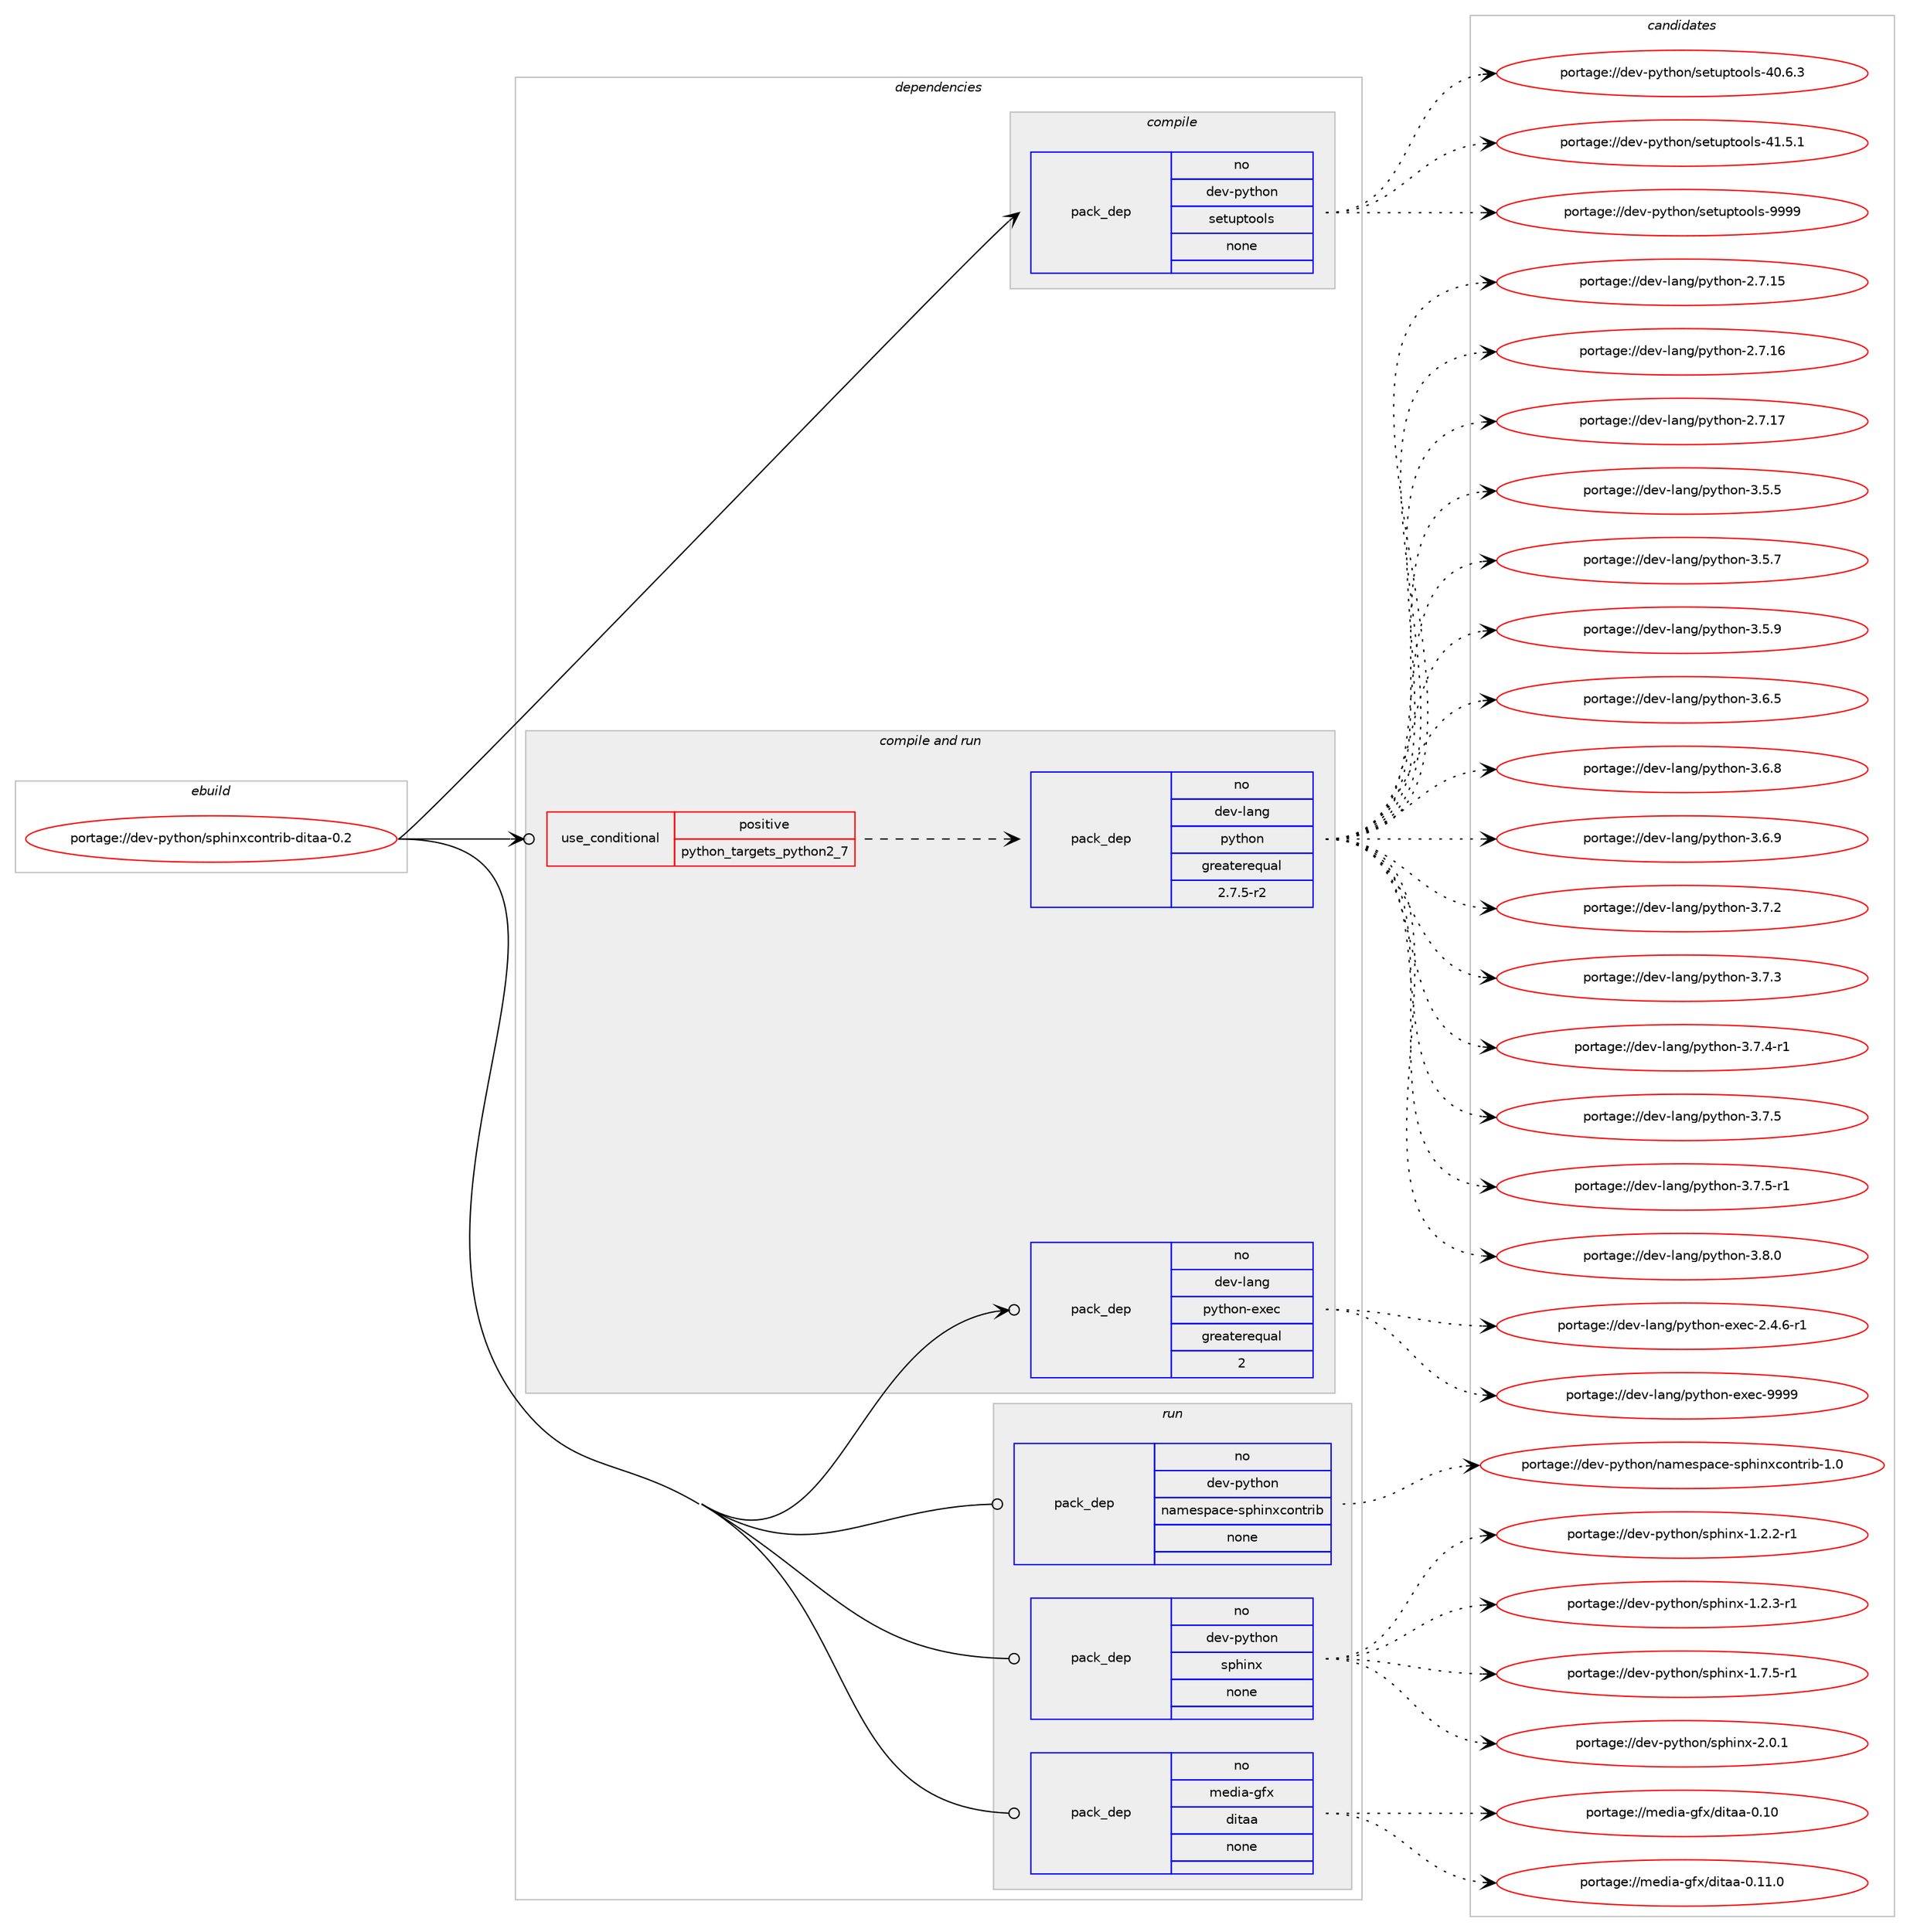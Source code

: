 digraph prolog {

# *************
# Graph options
# *************

newrank=true;
concentrate=true;
compound=true;
graph [rankdir=LR,fontname=Helvetica,fontsize=10,ranksep=1.5];#, ranksep=2.5, nodesep=0.2];
edge  [arrowhead=vee];
node  [fontname=Helvetica,fontsize=10];

# **********
# The ebuild
# **********

subgraph cluster_leftcol {
color=gray;
rank=same;
label=<<i>ebuild</i>>;
id [label="portage://dev-python/sphinxcontrib-ditaa-0.2", color=red, width=4, href="../dev-python/sphinxcontrib-ditaa-0.2.svg"];
}

# ****************
# The dependencies
# ****************

subgraph cluster_midcol {
color=gray;
label=<<i>dependencies</i>>;
subgraph cluster_compile {
fillcolor="#eeeeee";
style=filled;
label=<<i>compile</i>>;
subgraph pack130905 {
dependency173335 [label=<<TABLE BORDER="0" CELLBORDER="1" CELLSPACING="0" CELLPADDING="4" WIDTH="220"><TR><TD ROWSPAN="6" CELLPADDING="30">pack_dep</TD></TR><TR><TD WIDTH="110">no</TD></TR><TR><TD>dev-python</TD></TR><TR><TD>setuptools</TD></TR><TR><TD>none</TD></TR><TR><TD></TD></TR></TABLE>>, shape=none, color=blue];
}
id:e -> dependency173335:w [weight=20,style="solid",arrowhead="vee"];
}
subgraph cluster_compileandrun {
fillcolor="#eeeeee";
style=filled;
label=<<i>compile and run</i>>;
subgraph cond39027 {
dependency173336 [label=<<TABLE BORDER="0" CELLBORDER="1" CELLSPACING="0" CELLPADDING="4"><TR><TD ROWSPAN="3" CELLPADDING="10">use_conditional</TD></TR><TR><TD>positive</TD></TR><TR><TD>python_targets_python2_7</TD></TR></TABLE>>, shape=none, color=red];
subgraph pack130906 {
dependency173337 [label=<<TABLE BORDER="0" CELLBORDER="1" CELLSPACING="0" CELLPADDING="4" WIDTH="220"><TR><TD ROWSPAN="6" CELLPADDING="30">pack_dep</TD></TR><TR><TD WIDTH="110">no</TD></TR><TR><TD>dev-lang</TD></TR><TR><TD>python</TD></TR><TR><TD>greaterequal</TD></TR><TR><TD>2.7.5-r2</TD></TR></TABLE>>, shape=none, color=blue];
}
dependency173336:e -> dependency173337:w [weight=20,style="dashed",arrowhead="vee"];
}
id:e -> dependency173336:w [weight=20,style="solid",arrowhead="odotvee"];
subgraph pack130907 {
dependency173338 [label=<<TABLE BORDER="0" CELLBORDER="1" CELLSPACING="0" CELLPADDING="4" WIDTH="220"><TR><TD ROWSPAN="6" CELLPADDING="30">pack_dep</TD></TR><TR><TD WIDTH="110">no</TD></TR><TR><TD>dev-lang</TD></TR><TR><TD>python-exec</TD></TR><TR><TD>greaterequal</TD></TR><TR><TD>2</TD></TR></TABLE>>, shape=none, color=blue];
}
id:e -> dependency173338:w [weight=20,style="solid",arrowhead="odotvee"];
}
subgraph cluster_run {
fillcolor="#eeeeee";
style=filled;
label=<<i>run</i>>;
subgraph pack130908 {
dependency173339 [label=<<TABLE BORDER="0" CELLBORDER="1" CELLSPACING="0" CELLPADDING="4" WIDTH="220"><TR><TD ROWSPAN="6" CELLPADDING="30">pack_dep</TD></TR><TR><TD WIDTH="110">no</TD></TR><TR><TD>dev-python</TD></TR><TR><TD>namespace-sphinxcontrib</TD></TR><TR><TD>none</TD></TR><TR><TD></TD></TR></TABLE>>, shape=none, color=blue];
}
id:e -> dependency173339:w [weight=20,style="solid",arrowhead="odot"];
subgraph pack130909 {
dependency173340 [label=<<TABLE BORDER="0" CELLBORDER="1" CELLSPACING="0" CELLPADDING="4" WIDTH="220"><TR><TD ROWSPAN="6" CELLPADDING="30">pack_dep</TD></TR><TR><TD WIDTH="110">no</TD></TR><TR><TD>dev-python</TD></TR><TR><TD>sphinx</TD></TR><TR><TD>none</TD></TR><TR><TD></TD></TR></TABLE>>, shape=none, color=blue];
}
id:e -> dependency173340:w [weight=20,style="solid",arrowhead="odot"];
subgraph pack130910 {
dependency173341 [label=<<TABLE BORDER="0" CELLBORDER="1" CELLSPACING="0" CELLPADDING="4" WIDTH="220"><TR><TD ROWSPAN="6" CELLPADDING="30">pack_dep</TD></TR><TR><TD WIDTH="110">no</TD></TR><TR><TD>media-gfx</TD></TR><TR><TD>ditaa</TD></TR><TR><TD>none</TD></TR><TR><TD></TD></TR></TABLE>>, shape=none, color=blue];
}
id:e -> dependency173341:w [weight=20,style="solid",arrowhead="odot"];
}
}

# **************
# The candidates
# **************

subgraph cluster_choices {
rank=same;
color=gray;
label=<<i>candidates</i>>;

subgraph choice130905 {
color=black;
nodesep=1;
choiceportage100101118451121211161041111104711510111611711211611111110811545524846544651 [label="portage://dev-python/setuptools-40.6.3", color=red, width=4,href="../dev-python/setuptools-40.6.3.svg"];
choiceportage100101118451121211161041111104711510111611711211611111110811545524946534649 [label="portage://dev-python/setuptools-41.5.1", color=red, width=4,href="../dev-python/setuptools-41.5.1.svg"];
choiceportage10010111845112121116104111110471151011161171121161111111081154557575757 [label="portage://dev-python/setuptools-9999", color=red, width=4,href="../dev-python/setuptools-9999.svg"];
dependency173335:e -> choiceportage100101118451121211161041111104711510111611711211611111110811545524846544651:w [style=dotted,weight="100"];
dependency173335:e -> choiceportage100101118451121211161041111104711510111611711211611111110811545524946534649:w [style=dotted,weight="100"];
dependency173335:e -> choiceportage10010111845112121116104111110471151011161171121161111111081154557575757:w [style=dotted,weight="100"];
}
subgraph choice130906 {
color=black;
nodesep=1;
choiceportage10010111845108971101034711212111610411111045504655464953 [label="portage://dev-lang/python-2.7.15", color=red, width=4,href="../dev-lang/python-2.7.15.svg"];
choiceportage10010111845108971101034711212111610411111045504655464954 [label="portage://dev-lang/python-2.7.16", color=red, width=4,href="../dev-lang/python-2.7.16.svg"];
choiceportage10010111845108971101034711212111610411111045504655464955 [label="portage://dev-lang/python-2.7.17", color=red, width=4,href="../dev-lang/python-2.7.17.svg"];
choiceportage100101118451089711010347112121116104111110455146534653 [label="portage://dev-lang/python-3.5.5", color=red, width=4,href="../dev-lang/python-3.5.5.svg"];
choiceportage100101118451089711010347112121116104111110455146534655 [label="portage://dev-lang/python-3.5.7", color=red, width=4,href="../dev-lang/python-3.5.7.svg"];
choiceportage100101118451089711010347112121116104111110455146534657 [label="portage://dev-lang/python-3.5.9", color=red, width=4,href="../dev-lang/python-3.5.9.svg"];
choiceportage100101118451089711010347112121116104111110455146544653 [label="portage://dev-lang/python-3.6.5", color=red, width=4,href="../dev-lang/python-3.6.5.svg"];
choiceportage100101118451089711010347112121116104111110455146544656 [label="portage://dev-lang/python-3.6.8", color=red, width=4,href="../dev-lang/python-3.6.8.svg"];
choiceportage100101118451089711010347112121116104111110455146544657 [label="portage://dev-lang/python-3.6.9", color=red, width=4,href="../dev-lang/python-3.6.9.svg"];
choiceportage100101118451089711010347112121116104111110455146554650 [label="portage://dev-lang/python-3.7.2", color=red, width=4,href="../dev-lang/python-3.7.2.svg"];
choiceportage100101118451089711010347112121116104111110455146554651 [label="portage://dev-lang/python-3.7.3", color=red, width=4,href="../dev-lang/python-3.7.3.svg"];
choiceportage1001011184510897110103471121211161041111104551465546524511449 [label="portage://dev-lang/python-3.7.4-r1", color=red, width=4,href="../dev-lang/python-3.7.4-r1.svg"];
choiceportage100101118451089711010347112121116104111110455146554653 [label="portage://dev-lang/python-3.7.5", color=red, width=4,href="../dev-lang/python-3.7.5.svg"];
choiceportage1001011184510897110103471121211161041111104551465546534511449 [label="portage://dev-lang/python-3.7.5-r1", color=red, width=4,href="../dev-lang/python-3.7.5-r1.svg"];
choiceportage100101118451089711010347112121116104111110455146564648 [label="portage://dev-lang/python-3.8.0", color=red, width=4,href="../dev-lang/python-3.8.0.svg"];
dependency173337:e -> choiceportage10010111845108971101034711212111610411111045504655464953:w [style=dotted,weight="100"];
dependency173337:e -> choiceportage10010111845108971101034711212111610411111045504655464954:w [style=dotted,weight="100"];
dependency173337:e -> choiceportage10010111845108971101034711212111610411111045504655464955:w [style=dotted,weight="100"];
dependency173337:e -> choiceportage100101118451089711010347112121116104111110455146534653:w [style=dotted,weight="100"];
dependency173337:e -> choiceportage100101118451089711010347112121116104111110455146534655:w [style=dotted,weight="100"];
dependency173337:e -> choiceportage100101118451089711010347112121116104111110455146534657:w [style=dotted,weight="100"];
dependency173337:e -> choiceportage100101118451089711010347112121116104111110455146544653:w [style=dotted,weight="100"];
dependency173337:e -> choiceportage100101118451089711010347112121116104111110455146544656:w [style=dotted,weight="100"];
dependency173337:e -> choiceportage100101118451089711010347112121116104111110455146544657:w [style=dotted,weight="100"];
dependency173337:e -> choiceportage100101118451089711010347112121116104111110455146554650:w [style=dotted,weight="100"];
dependency173337:e -> choiceportage100101118451089711010347112121116104111110455146554651:w [style=dotted,weight="100"];
dependency173337:e -> choiceportage1001011184510897110103471121211161041111104551465546524511449:w [style=dotted,weight="100"];
dependency173337:e -> choiceportage100101118451089711010347112121116104111110455146554653:w [style=dotted,weight="100"];
dependency173337:e -> choiceportage1001011184510897110103471121211161041111104551465546534511449:w [style=dotted,weight="100"];
dependency173337:e -> choiceportage100101118451089711010347112121116104111110455146564648:w [style=dotted,weight="100"];
}
subgraph choice130907 {
color=black;
nodesep=1;
choiceportage10010111845108971101034711212111610411111045101120101994550465246544511449 [label="portage://dev-lang/python-exec-2.4.6-r1", color=red, width=4,href="../dev-lang/python-exec-2.4.6-r1.svg"];
choiceportage10010111845108971101034711212111610411111045101120101994557575757 [label="portage://dev-lang/python-exec-9999", color=red, width=4,href="../dev-lang/python-exec-9999.svg"];
dependency173338:e -> choiceportage10010111845108971101034711212111610411111045101120101994550465246544511449:w [style=dotted,weight="100"];
dependency173338:e -> choiceportage10010111845108971101034711212111610411111045101120101994557575757:w [style=dotted,weight="100"];
}
subgraph choice130908 {
color=black;
nodesep=1;
choiceportage100101118451121211161041111104711097109101115112979910145115112104105110120991111101161141059845494648 [label="portage://dev-python/namespace-sphinxcontrib-1.0", color=red, width=4,href="../dev-python/namespace-sphinxcontrib-1.0.svg"];
dependency173339:e -> choiceportage100101118451121211161041111104711097109101115112979910145115112104105110120991111101161141059845494648:w [style=dotted,weight="100"];
}
subgraph choice130909 {
color=black;
nodesep=1;
choiceportage10010111845112121116104111110471151121041051101204549465046504511449 [label="portage://dev-python/sphinx-1.2.2-r1", color=red, width=4,href="../dev-python/sphinx-1.2.2-r1.svg"];
choiceportage10010111845112121116104111110471151121041051101204549465046514511449 [label="portage://dev-python/sphinx-1.2.3-r1", color=red, width=4,href="../dev-python/sphinx-1.2.3-r1.svg"];
choiceportage10010111845112121116104111110471151121041051101204549465546534511449 [label="portage://dev-python/sphinx-1.7.5-r1", color=red, width=4,href="../dev-python/sphinx-1.7.5-r1.svg"];
choiceportage1001011184511212111610411111047115112104105110120455046484649 [label="portage://dev-python/sphinx-2.0.1", color=red, width=4,href="../dev-python/sphinx-2.0.1.svg"];
dependency173340:e -> choiceportage10010111845112121116104111110471151121041051101204549465046504511449:w [style=dotted,weight="100"];
dependency173340:e -> choiceportage10010111845112121116104111110471151121041051101204549465046514511449:w [style=dotted,weight="100"];
dependency173340:e -> choiceportage10010111845112121116104111110471151121041051101204549465546534511449:w [style=dotted,weight="100"];
dependency173340:e -> choiceportage1001011184511212111610411111047115112104105110120455046484649:w [style=dotted,weight="100"];
}
subgraph choice130910 {
color=black;
nodesep=1;
choiceportage10910110010597451031021204710010511697974548464948 [label="portage://media-gfx/ditaa-0.10", color=red, width=4,href="../media-gfx/ditaa-0.10.svg"];
choiceportage109101100105974510310212047100105116979745484649494648 [label="portage://media-gfx/ditaa-0.11.0", color=red, width=4,href="../media-gfx/ditaa-0.11.0.svg"];
dependency173341:e -> choiceportage10910110010597451031021204710010511697974548464948:w [style=dotted,weight="100"];
dependency173341:e -> choiceportage109101100105974510310212047100105116979745484649494648:w [style=dotted,weight="100"];
}
}

}
